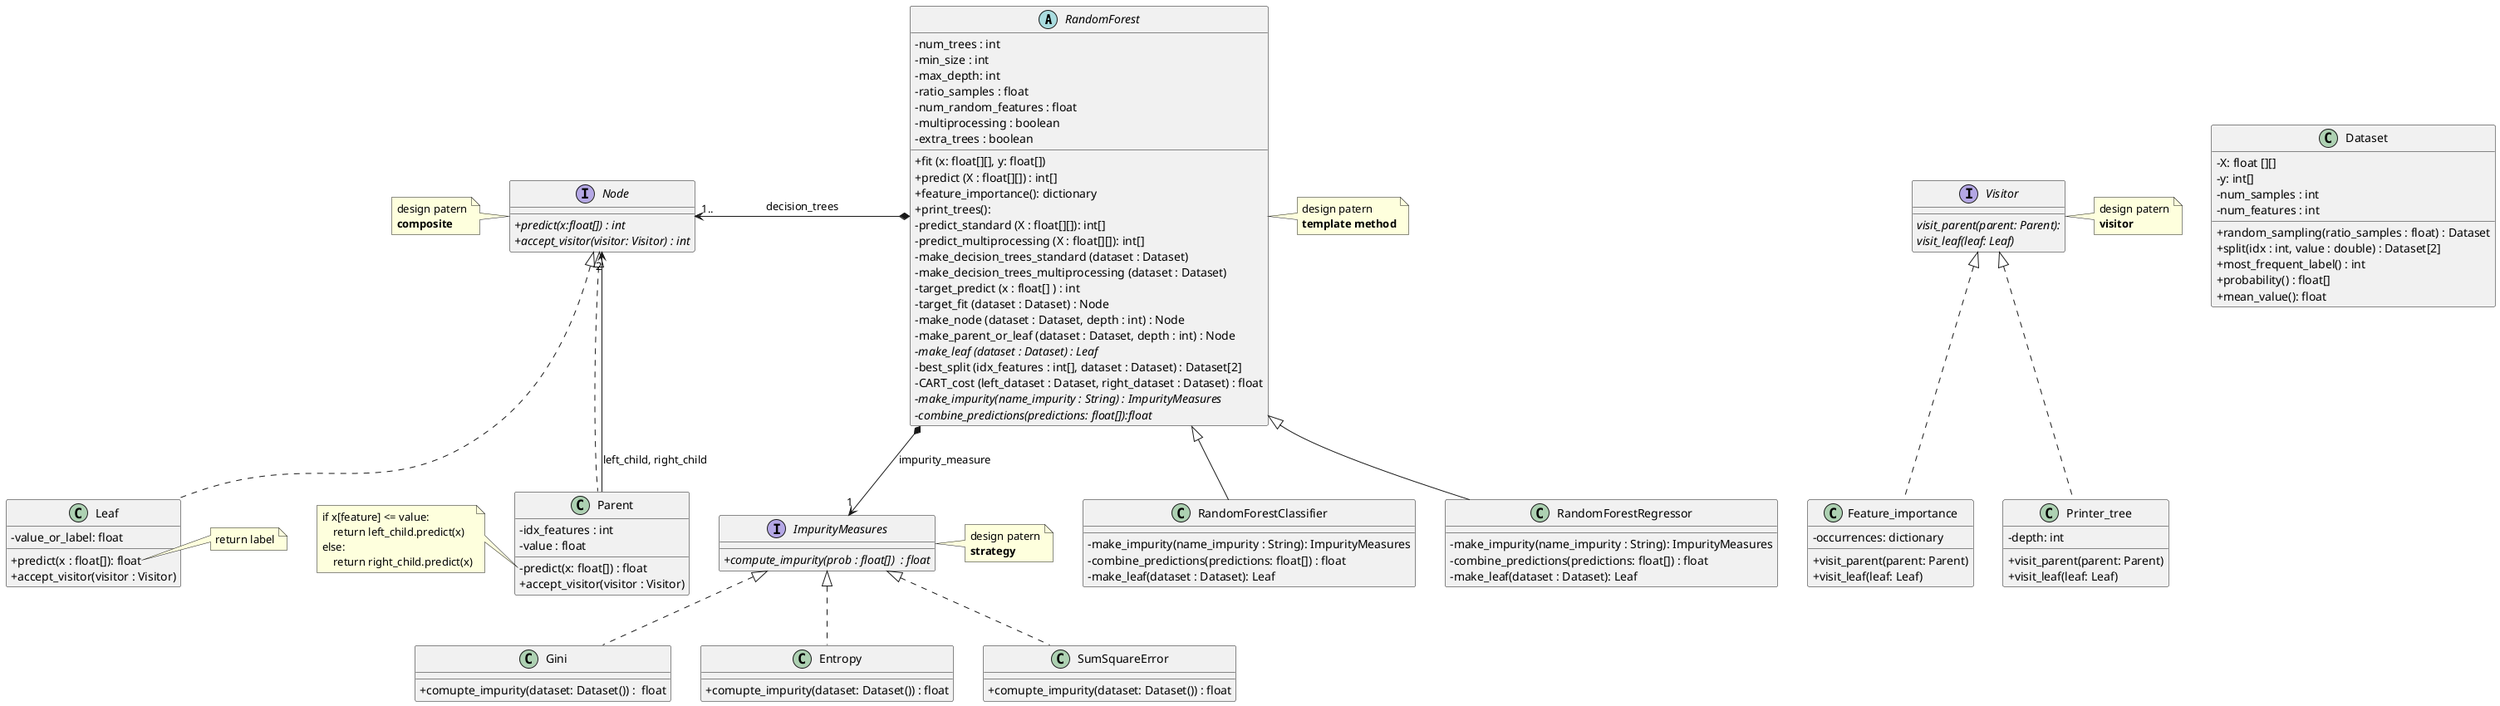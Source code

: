 @startuml
'https://plantuml.com/class-diagram
skinparam classAttributeIconSize 0

abstract class RandomForest {
-num_trees : int
-min_size : int
-max_depth: int
-ratio_samples : float
-num_random_features : float
-multiprocessing : boolean
-extra_trees : boolean

+fit (x: float[][], y: float[])
+predict (X : float[][]) : int[]
+feature_importance(): dictionary
+print_trees():
-predict_standard (X : float[][]): int[]
-predict_multiprocessing (X : float[][]): int[]
-make_decision_trees_standard (dataset : Dataset)
-make_decision_trees_multiprocessing (dataset : Dataset)
-target_predict (x : float[] ) : int
-target_fit (dataset : Dataset) : Node
-make_node (dataset : Dataset, depth : int) : Node
-make_parent_or_leaf (dataset : Dataset, depth : int) : Node
//-make_leaf (dataset : Dataset) : Leaf//
-best_split (idx_features : int[], dataset : Dataset) : Dataset[2]
-CART_cost (left_dataset : Dataset, right_dataset : Dataset) : float
//-make_impurity(name_impurity : String) : ImpurityMeasures//
//-combine_predictions(predictions: float[]):float//
}

class RandomForestClassifier extends RandomForest{
-make_impurity(name_impurity : String): ImpurityMeasures
-combine_predictions(predictions: float[]) : float
-make_leaf(dataset : Dataset): Leaf
}
class RandomForestRegressor extends RandomForest{
-make_impurity(name_impurity : String): ImpurityMeasures
-combine_predictions(predictions: float[]) : float
-make_leaf(dataset : Dataset): Leaf
}

interface Visitor{
//visit_parent(parent: Parent)://
//visit_leaf(leaf: Leaf)//
}

class Feature_importance implements Visitor{
-occurrences: dictionary
+visit_parent(parent: Parent)
+visit_leaf(leaf: Leaf)
}

class Printer_tree implements Visitor{
-depth: int
+visit_parent(parent: Parent)
+visit_leaf(leaf: Leaf)
}

interface ImpurityMeasures{
//+compute_impurity(prob : float[])  : float//
}

class Gini implements ImpurityMeasures {
+comupte_impurity(dataset: Dataset()) :  float
}

class Entropy implements ImpurityMeasures {
+comupte_impurity(dataset: Dataset()) : float
}

class SumSquareError implements ImpurityMeasures{
+comupte_impurity(dataset: Dataset()) : float
}

class Dataset {
-X: float [][]
-y: int[]
-num_samples : int
-num_features : int
+random_sampling(ratio_samples : float) : Dataset
+split(idx : int, value : double) : Dataset[2]
+most_frequent_label() : int
+probability() : float[]
+mean_value(): float
}

interface Node {
//+predict(x:float[]) : int//
//+accept_visitor(visitor: Visitor) : int//
}

class Leaf implements Node{
-value_or_label: float
+predict(x : float[]): float
+accept_visitor(visitor : Visitor)
}

class Parent implements Node{
-idx_features : int
-value : float
-predict(x: float[]) : float
+accept_visitor(visitor : Visitor)

}

note right of Leaf::predict
return label
end note

note left of Parent::predict
if x[feature] <= value:
    return left_child.predict(x)
else:
    return right_child.predict(x)
end note

note left of Node
design patern
**composite**
end note
note right of ImpurityMeasures
design patern
**strategy**
end note
note right of Visitor
design patern
**visitor**
end note
note right of RandomForest
design patern
**template method**
end note

Parent --> "2" Node: left_child, right_child
RandomForest *--> "1" ImpurityMeasures : impurity_measure
RandomForest *--left--> "1.." Node: decision_trees


@enduml
